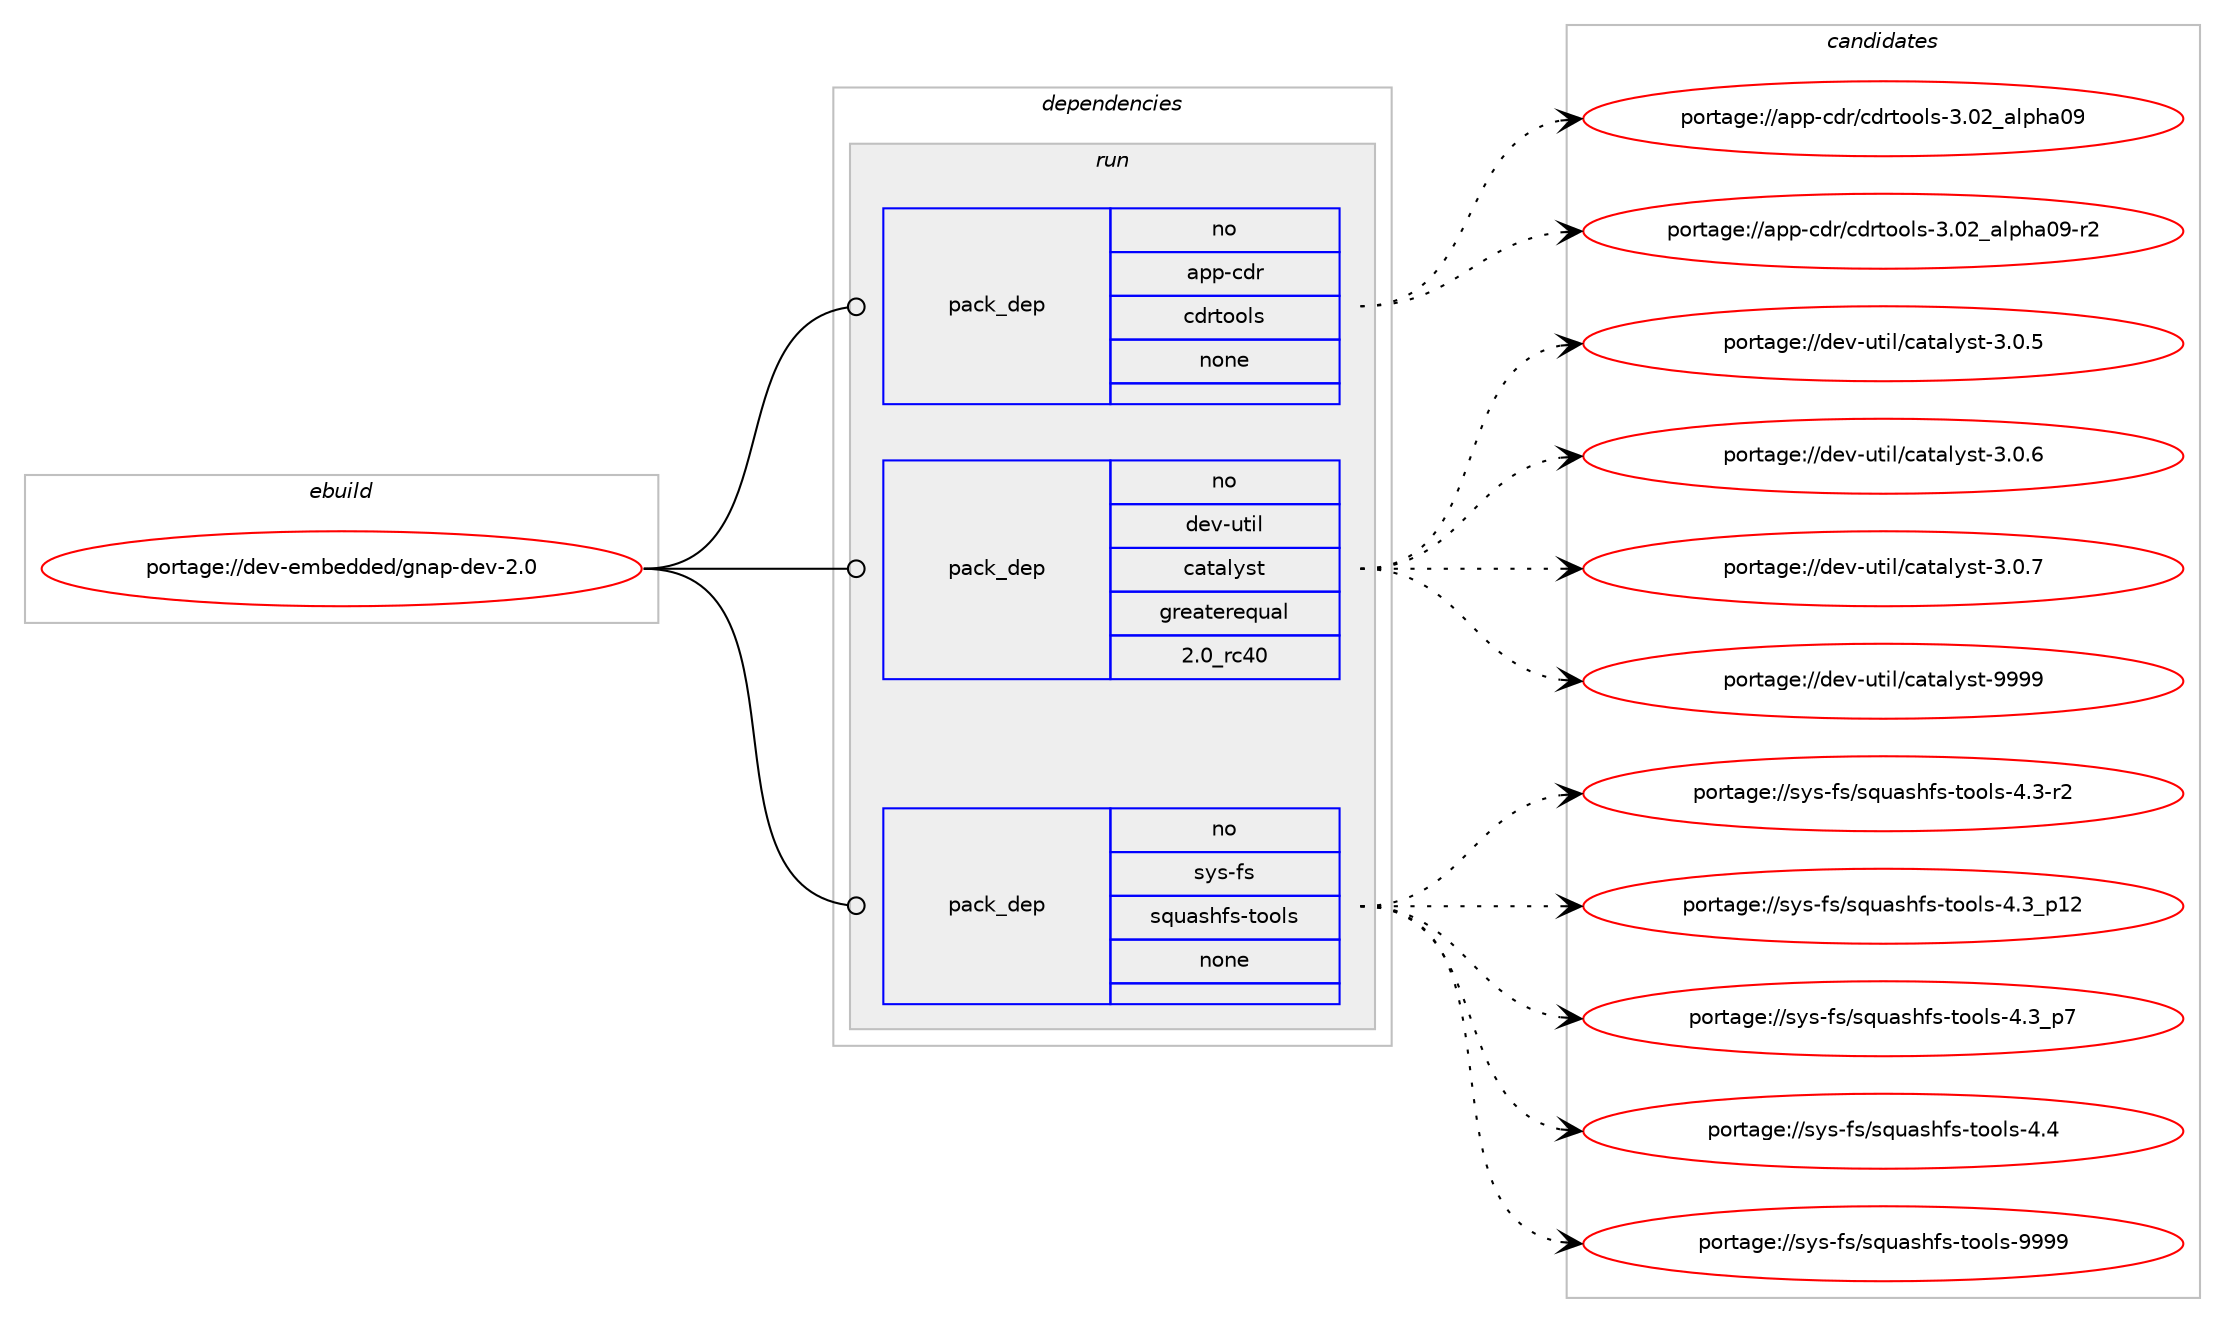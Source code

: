 digraph prolog {

# *************
# Graph options
# *************

newrank=true;
concentrate=true;
compound=true;
graph [rankdir=LR,fontname=Helvetica,fontsize=10,ranksep=1.5];#, ranksep=2.5, nodesep=0.2];
edge  [arrowhead=vee];
node  [fontname=Helvetica,fontsize=10];

# **********
# The ebuild
# **********

subgraph cluster_leftcol {
color=gray;
rank=same;
label=<<i>ebuild</i>>;
id [label="portage://dev-embedded/gnap-dev-2.0", color=red, width=4, href="../dev-embedded/gnap-dev-2.0.svg"];
}

# ****************
# The dependencies
# ****************

subgraph cluster_midcol {
color=gray;
label=<<i>dependencies</i>>;
subgraph cluster_compile {
fillcolor="#eeeeee";
style=filled;
label=<<i>compile</i>>;
}
subgraph cluster_compileandrun {
fillcolor="#eeeeee";
style=filled;
label=<<i>compile and run</i>>;
}
subgraph cluster_run {
fillcolor="#eeeeee";
style=filled;
label=<<i>run</i>>;
subgraph pack44310 {
dependency59403 [label=<<TABLE BORDER="0" CELLBORDER="1" CELLSPACING="0" CELLPADDING="4" WIDTH="220"><TR><TD ROWSPAN="6" CELLPADDING="30">pack_dep</TD></TR><TR><TD WIDTH="110">no</TD></TR><TR><TD>app-cdr</TD></TR><TR><TD>cdrtools</TD></TR><TR><TD>none</TD></TR><TR><TD></TD></TR></TABLE>>, shape=none, color=blue];
}
id:e -> dependency59403:w [weight=20,style="solid",arrowhead="odot"];
subgraph pack44311 {
dependency59404 [label=<<TABLE BORDER="0" CELLBORDER="1" CELLSPACING="0" CELLPADDING="4" WIDTH="220"><TR><TD ROWSPAN="6" CELLPADDING="30">pack_dep</TD></TR><TR><TD WIDTH="110">no</TD></TR><TR><TD>dev-util</TD></TR><TR><TD>catalyst</TD></TR><TR><TD>greaterequal</TD></TR><TR><TD>2.0_rc40</TD></TR></TABLE>>, shape=none, color=blue];
}
id:e -> dependency59404:w [weight=20,style="solid",arrowhead="odot"];
subgraph pack44312 {
dependency59405 [label=<<TABLE BORDER="0" CELLBORDER="1" CELLSPACING="0" CELLPADDING="4" WIDTH="220"><TR><TD ROWSPAN="6" CELLPADDING="30">pack_dep</TD></TR><TR><TD WIDTH="110">no</TD></TR><TR><TD>sys-fs</TD></TR><TR><TD>squashfs-tools</TD></TR><TR><TD>none</TD></TR><TR><TD></TD></TR></TABLE>>, shape=none, color=blue];
}
id:e -> dependency59405:w [weight=20,style="solid",arrowhead="odot"];
}
}

# **************
# The candidates
# **************

subgraph cluster_choices {
rank=same;
color=gray;
label=<<i>candidates</i>>;

subgraph choice44310 {
color=black;
nodesep=1;
choiceportage971121124599100114479910011411611111110811545514648509597108112104974857 [label="portage://app-cdr/cdrtools-3.02_alpha09", color=red, width=4,href="../app-cdr/cdrtools-3.02_alpha09.svg"];
choiceportage9711211245991001144799100114116111111108115455146485095971081121049748574511450 [label="portage://app-cdr/cdrtools-3.02_alpha09-r2", color=red, width=4,href="../app-cdr/cdrtools-3.02_alpha09-r2.svg"];
dependency59403:e -> choiceportage971121124599100114479910011411611111110811545514648509597108112104974857:w [style=dotted,weight="100"];
dependency59403:e -> choiceportage9711211245991001144799100114116111111108115455146485095971081121049748574511450:w [style=dotted,weight="100"];
}
subgraph choice44311 {
color=black;
nodesep=1;
choiceportage1001011184511711610510847999711697108121115116455146484653 [label="portage://dev-util/catalyst-3.0.5", color=red, width=4,href="../dev-util/catalyst-3.0.5.svg"];
choiceportage1001011184511711610510847999711697108121115116455146484654 [label="portage://dev-util/catalyst-3.0.6", color=red, width=4,href="../dev-util/catalyst-3.0.6.svg"];
choiceportage1001011184511711610510847999711697108121115116455146484655 [label="portage://dev-util/catalyst-3.0.7", color=red, width=4,href="../dev-util/catalyst-3.0.7.svg"];
choiceportage10010111845117116105108479997116971081211151164557575757 [label="portage://dev-util/catalyst-9999", color=red, width=4,href="../dev-util/catalyst-9999.svg"];
dependency59404:e -> choiceportage1001011184511711610510847999711697108121115116455146484653:w [style=dotted,weight="100"];
dependency59404:e -> choiceportage1001011184511711610510847999711697108121115116455146484654:w [style=dotted,weight="100"];
dependency59404:e -> choiceportage1001011184511711610510847999711697108121115116455146484655:w [style=dotted,weight="100"];
dependency59404:e -> choiceportage10010111845117116105108479997116971081211151164557575757:w [style=dotted,weight="100"];
}
subgraph choice44312 {
color=black;
nodesep=1;
choiceportage11512111545102115471151131179711510410211545116111111108115455246514511450 [label="portage://sys-fs/squashfs-tools-4.3-r2", color=red, width=4,href="../sys-fs/squashfs-tools-4.3-r2.svg"];
choiceportage1151211154510211547115113117971151041021154511611111110811545524651951124950 [label="portage://sys-fs/squashfs-tools-4.3_p12", color=red, width=4,href="../sys-fs/squashfs-tools-4.3_p12.svg"];
choiceportage11512111545102115471151131179711510410211545116111111108115455246519511255 [label="portage://sys-fs/squashfs-tools-4.3_p7", color=red, width=4,href="../sys-fs/squashfs-tools-4.3_p7.svg"];
choiceportage1151211154510211547115113117971151041021154511611111110811545524652 [label="portage://sys-fs/squashfs-tools-4.4", color=red, width=4,href="../sys-fs/squashfs-tools-4.4.svg"];
choiceportage115121115451021154711511311797115104102115451161111111081154557575757 [label="portage://sys-fs/squashfs-tools-9999", color=red, width=4,href="../sys-fs/squashfs-tools-9999.svg"];
dependency59405:e -> choiceportage11512111545102115471151131179711510410211545116111111108115455246514511450:w [style=dotted,weight="100"];
dependency59405:e -> choiceportage1151211154510211547115113117971151041021154511611111110811545524651951124950:w [style=dotted,weight="100"];
dependency59405:e -> choiceportage11512111545102115471151131179711510410211545116111111108115455246519511255:w [style=dotted,weight="100"];
dependency59405:e -> choiceportage1151211154510211547115113117971151041021154511611111110811545524652:w [style=dotted,weight="100"];
dependency59405:e -> choiceportage115121115451021154711511311797115104102115451161111111081154557575757:w [style=dotted,weight="100"];
}
}

}
